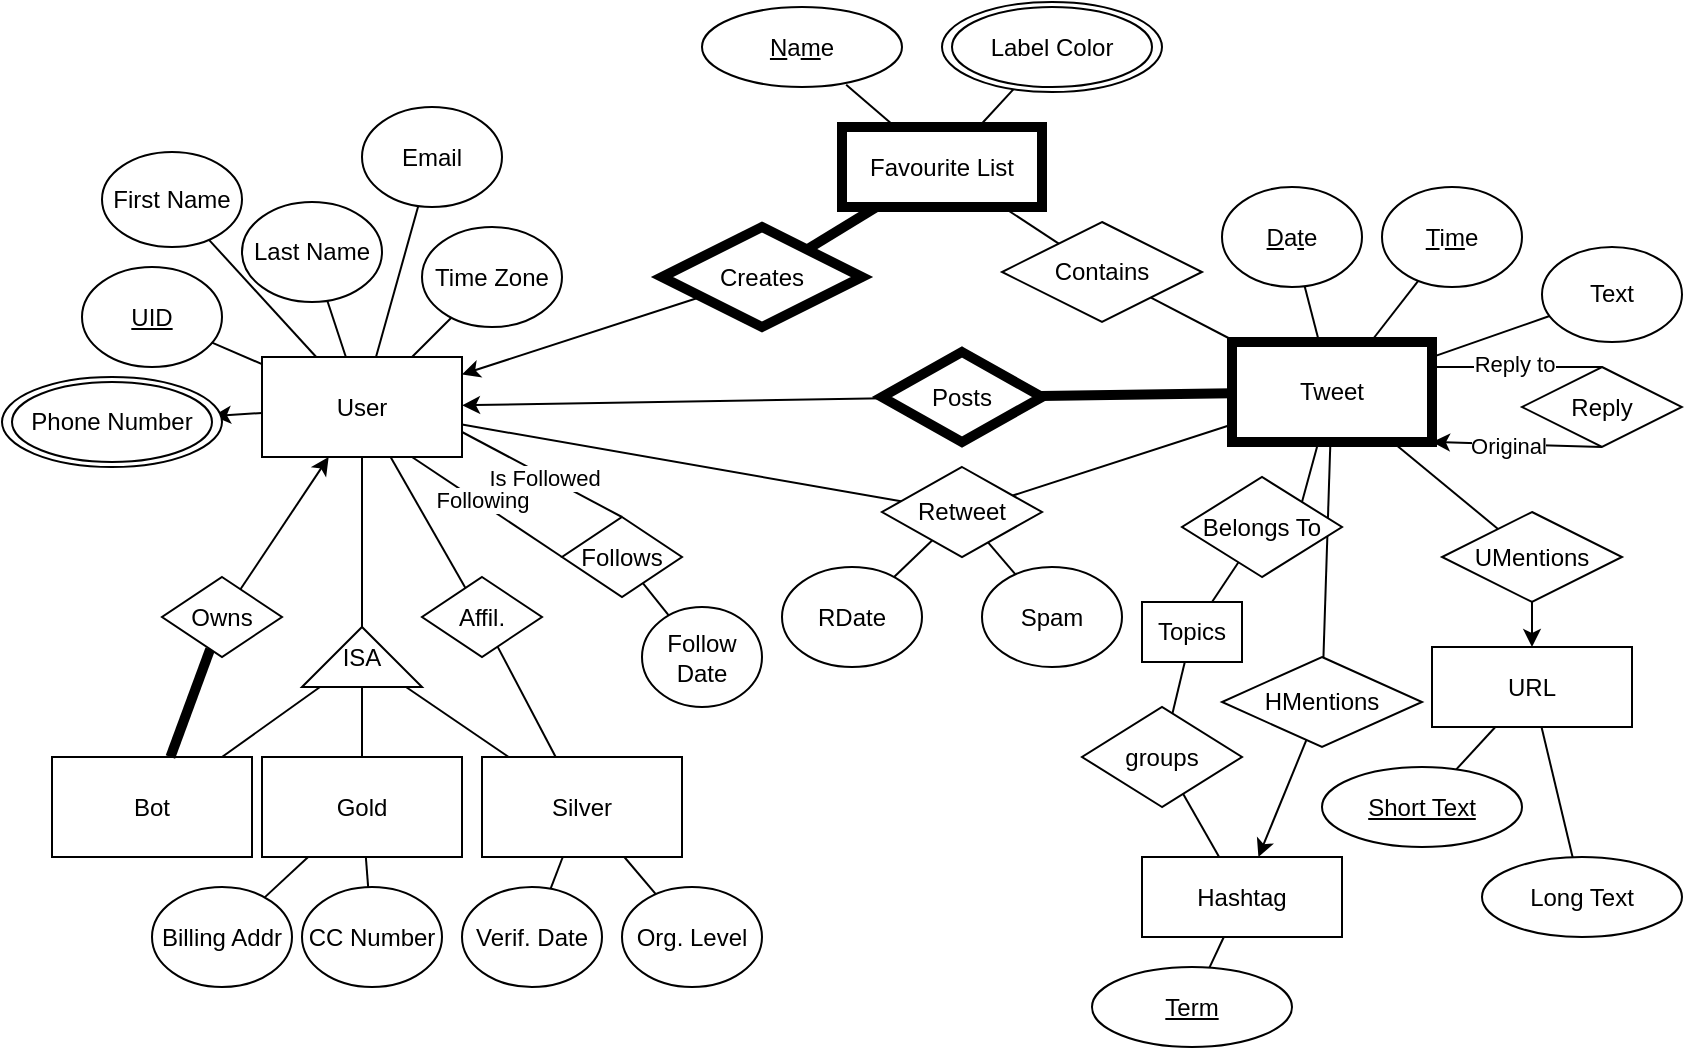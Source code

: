 <mxfile version="24.7.16">
  <diagram id="R2lEEEUBdFMjLlhIrx00" name="Page-1">
    <mxGraphModel dx="1626" dy="783" grid="1" gridSize="10" guides="1" tooltips="1" connect="1" arrows="1" fold="1" page="1" pageScale="1" pageWidth="850" pageHeight="1100" math="0" shadow="0" extFonts="Permanent Marker^https://fonts.googleapis.com/css?family=Permanent+Marker">
      <root>
        <mxCell id="0" />
        <mxCell id="1" parent="0" />
        <mxCell id="joZG91Vm1yaF5P318NQd-1" value="" style="endArrow=none;html=1;rounded=0;startArrow=none;startFill=0;endFill=0;" edge="1" parent="1" source="joZG91Vm1yaF5P318NQd-98" target="joZG91Vm1yaF5P318NQd-58">
          <mxGeometry width="50" height="50" relative="1" as="geometry">
            <mxPoint x="340" y="502.5" as="sourcePoint" />
            <mxPoint x="390" y="452.5" as="targetPoint" />
          </mxGeometry>
        </mxCell>
        <mxCell id="joZG91Vm1yaF5P318NQd-2" style="rounded=0;orthogonalLoop=1;jettySize=auto;html=1;endArrow=none;endFill=0;" edge="1" parent="1" source="joZG91Vm1yaF5P318NQd-10" target="joZG91Vm1yaF5P318NQd-24">
          <mxGeometry relative="1" as="geometry" />
        </mxCell>
        <mxCell id="joZG91Vm1yaF5P318NQd-3" style="edgeStyle=none;rounded=0;orthogonalLoop=1;jettySize=auto;html=1;endArrow=none;endFill=0;startArrow=classic;startFill=1;" edge="1" parent="1" source="joZG91Vm1yaF5P318NQd-10" target="joZG91Vm1yaF5P318NQd-38">
          <mxGeometry relative="1" as="geometry" />
        </mxCell>
        <mxCell id="joZG91Vm1yaF5P318NQd-4" style="edgeStyle=none;rounded=0;orthogonalLoop=1;jettySize=auto;html=1;endArrow=none;endFill=0;" edge="1" parent="1" source="joZG91Vm1yaF5P318NQd-10" target="joZG91Vm1yaF5P318NQd-40">
          <mxGeometry relative="1" as="geometry">
            <mxPoint x="275" y="442.5" as="targetPoint" />
          </mxGeometry>
        </mxCell>
        <mxCell id="joZG91Vm1yaF5P318NQd-5" style="edgeStyle=none;rounded=0;orthogonalLoop=1;jettySize=auto;html=1;exitX=0.75;exitY=1;exitDx=0;exitDy=0;entryX=0;entryY=0.5;entryDx=0;entryDy=0;endArrow=none;endFill=0;" edge="1" parent="1" source="joZG91Vm1yaF5P318NQd-10" target="joZG91Vm1yaF5P318NQd-51">
          <mxGeometry relative="1" as="geometry" />
        </mxCell>
        <mxCell id="joZG91Vm1yaF5P318NQd-6" value="Following" style="edgeLabel;html=1;align=center;verticalAlign=middle;resizable=0;points=[];" connectable="0" vertex="1" parent="joZG91Vm1yaF5P318NQd-5">
          <mxGeometry x="-0.104" y="1" relative="1" as="geometry">
            <mxPoint as="offset" />
          </mxGeometry>
        </mxCell>
        <mxCell id="joZG91Vm1yaF5P318NQd-7" style="edgeStyle=none;rounded=0;orthogonalLoop=1;jettySize=auto;html=1;exitX=1;exitY=0.75;exitDx=0;exitDy=0;entryX=0.5;entryY=0;entryDx=0;entryDy=0;endArrow=none;endFill=0;" edge="1" parent="1" source="joZG91Vm1yaF5P318NQd-10" target="joZG91Vm1yaF5P318NQd-51">
          <mxGeometry relative="1" as="geometry" />
        </mxCell>
        <mxCell id="joZG91Vm1yaF5P318NQd-8" value="Is Followed" style="edgeLabel;html=1;align=center;verticalAlign=middle;resizable=0;points=[];" connectable="0" vertex="1" parent="joZG91Vm1yaF5P318NQd-7">
          <mxGeometry x="0.042" y="-1" relative="1" as="geometry">
            <mxPoint as="offset" />
          </mxGeometry>
        </mxCell>
        <mxCell id="joZG91Vm1yaF5P318NQd-9" style="edgeStyle=none;rounded=0;orthogonalLoop=1;jettySize=auto;html=1;" edge="1" parent="1" source="joZG91Vm1yaF5P318NQd-10" target="joZG91Vm1yaF5P318NQd-82">
          <mxGeometry relative="1" as="geometry" />
        </mxCell>
        <mxCell id="joZG91Vm1yaF5P318NQd-10" value="User" style="rounded=0;whiteSpace=wrap;html=1;" vertex="1" parent="1">
          <mxGeometry x="130" y="267.5" width="100" height="50" as="geometry" />
        </mxCell>
        <mxCell id="joZG91Vm1yaF5P318NQd-11" style="edgeStyle=none;rounded=0;orthogonalLoop=1;jettySize=auto;html=1;endArrow=none;endFill=0;" edge="1" parent="1" source="joZG91Vm1yaF5P318NQd-12" target="joZG91Vm1yaF5P318NQd-10">
          <mxGeometry relative="1" as="geometry" />
        </mxCell>
        <mxCell id="joZG91Vm1yaF5P318NQd-12" value="First Name" style="ellipse;whiteSpace=wrap;html=1;" vertex="1" parent="1">
          <mxGeometry x="50" y="165" width="70" height="47.5" as="geometry" />
        </mxCell>
        <mxCell id="joZG91Vm1yaF5P318NQd-13" style="rounded=0;orthogonalLoop=1;jettySize=auto;html=1;endArrow=none;endFill=0;" edge="1" parent="1" source="joZG91Vm1yaF5P318NQd-14" target="joZG91Vm1yaF5P318NQd-10">
          <mxGeometry relative="1" as="geometry" />
        </mxCell>
        <mxCell id="joZG91Vm1yaF5P318NQd-14" value="&lt;u&gt;UID&lt;/u&gt;" style="ellipse;whiteSpace=wrap;html=1;" vertex="1" parent="1">
          <mxGeometry x="40" y="222.5" width="70" height="50" as="geometry" />
        </mxCell>
        <mxCell id="joZG91Vm1yaF5P318NQd-15" style="edgeStyle=none;rounded=0;orthogonalLoop=1;jettySize=auto;html=1;endArrow=none;endFill=0;" edge="1" parent="1" source="joZG91Vm1yaF5P318NQd-16" target="joZG91Vm1yaF5P318NQd-10">
          <mxGeometry relative="1" as="geometry" />
        </mxCell>
        <mxCell id="joZG91Vm1yaF5P318NQd-16" value="Time Zone" style="ellipse;whiteSpace=wrap;html=1;" vertex="1" parent="1">
          <mxGeometry x="210" y="202.5" width="70" height="50" as="geometry" />
        </mxCell>
        <mxCell id="joZG91Vm1yaF5P318NQd-17" style="edgeStyle=none;rounded=0;orthogonalLoop=1;jettySize=auto;html=1;endArrow=none;endFill=0;" edge="1" parent="1" source="joZG91Vm1yaF5P318NQd-18" target="joZG91Vm1yaF5P318NQd-10">
          <mxGeometry relative="1" as="geometry">
            <mxPoint x="180" y="272.5" as="targetPoint" />
          </mxGeometry>
        </mxCell>
        <mxCell id="joZG91Vm1yaF5P318NQd-18" value="Last Name" style="ellipse;whiteSpace=wrap;html=1;" vertex="1" parent="1">
          <mxGeometry x="120" y="190" width="70" height="50" as="geometry" />
        </mxCell>
        <mxCell id="joZG91Vm1yaF5P318NQd-19" style="edgeStyle=none;rounded=0;orthogonalLoop=1;jettySize=auto;html=1;endArrow=none;endFill=0;" edge="1" parent="1" source="joZG91Vm1yaF5P318NQd-20" target="joZG91Vm1yaF5P318NQd-10">
          <mxGeometry relative="1" as="geometry">
            <mxPoint x="180" y="272.5" as="targetPoint" />
          </mxGeometry>
        </mxCell>
        <mxCell id="joZG91Vm1yaF5P318NQd-20" value="Email" style="ellipse;whiteSpace=wrap;html=1;" vertex="1" parent="1">
          <mxGeometry x="180" y="142.5" width="70" height="50" as="geometry" />
        </mxCell>
        <mxCell id="joZG91Vm1yaF5P318NQd-21" style="edgeStyle=none;rounded=0;orthogonalLoop=1;jettySize=auto;html=1;endArrow=none;endFill=0;" edge="1" parent="1" source="joZG91Vm1yaF5P318NQd-24" target="joZG91Vm1yaF5P318NQd-27">
          <mxGeometry relative="1" as="geometry" />
        </mxCell>
        <mxCell id="joZG91Vm1yaF5P318NQd-22" style="edgeStyle=none;rounded=0;orthogonalLoop=1;jettySize=auto;html=1;endArrow=none;endFill=0;" edge="1" parent="1" source="joZG91Vm1yaF5P318NQd-24" target="joZG91Vm1yaF5P318NQd-30">
          <mxGeometry relative="1" as="geometry" />
        </mxCell>
        <mxCell id="joZG91Vm1yaF5P318NQd-23" style="edgeStyle=none;rounded=0;orthogonalLoop=1;jettySize=auto;html=1;endArrow=none;endFill=0;" edge="1" parent="1" source="joZG91Vm1yaF5P318NQd-24" target="joZG91Vm1yaF5P318NQd-35">
          <mxGeometry relative="1" as="geometry" />
        </mxCell>
        <mxCell id="joZG91Vm1yaF5P318NQd-24" value="ISA" style="triangle;whiteSpace=wrap;html=1;direction=north;" vertex="1" parent="1">
          <mxGeometry x="150" y="402.5" width="60" height="30" as="geometry" />
        </mxCell>
        <mxCell id="joZG91Vm1yaF5P318NQd-25" style="edgeStyle=none;rounded=0;orthogonalLoop=1;jettySize=auto;html=1;endArrow=none;endFill=0;" edge="1" parent="1" source="joZG91Vm1yaF5P318NQd-27" target="joZG91Vm1yaF5P318NQd-33">
          <mxGeometry relative="1" as="geometry" />
        </mxCell>
        <mxCell id="joZG91Vm1yaF5P318NQd-26" style="edgeStyle=none;rounded=0;orthogonalLoop=1;jettySize=auto;html=1;endArrow=none;endFill=0;" edge="1" parent="1" source="joZG91Vm1yaF5P318NQd-27" target="joZG91Vm1yaF5P318NQd-34">
          <mxGeometry relative="1" as="geometry" />
        </mxCell>
        <mxCell id="joZG91Vm1yaF5P318NQd-27" value="Silver" style="rounded=0;whiteSpace=wrap;html=1;" vertex="1" parent="1">
          <mxGeometry x="240" y="467.5" width="100" height="50" as="geometry" />
        </mxCell>
        <mxCell id="joZG91Vm1yaF5P318NQd-28" style="edgeStyle=none;rounded=0;orthogonalLoop=1;jettySize=auto;html=1;endArrow=none;endFill=0;" edge="1" parent="1" source="joZG91Vm1yaF5P318NQd-30" target="joZG91Vm1yaF5P318NQd-32">
          <mxGeometry relative="1" as="geometry" />
        </mxCell>
        <mxCell id="joZG91Vm1yaF5P318NQd-29" style="edgeStyle=none;rounded=0;orthogonalLoop=1;jettySize=auto;html=1;endArrow=none;endFill=0;" edge="1" parent="1" source="joZG91Vm1yaF5P318NQd-30" target="joZG91Vm1yaF5P318NQd-31">
          <mxGeometry relative="1" as="geometry" />
        </mxCell>
        <mxCell id="joZG91Vm1yaF5P318NQd-30" value="Gold" style="rounded=0;whiteSpace=wrap;html=1;" vertex="1" parent="1">
          <mxGeometry x="130" y="467.5" width="100" height="50" as="geometry" />
        </mxCell>
        <mxCell id="joZG91Vm1yaF5P318NQd-31" value="CC Number" style="ellipse;whiteSpace=wrap;html=1;" vertex="1" parent="1">
          <mxGeometry x="150" y="532.5" width="70" height="50" as="geometry" />
        </mxCell>
        <mxCell id="joZG91Vm1yaF5P318NQd-32" value="Billing Addr" style="ellipse;whiteSpace=wrap;html=1;" vertex="1" parent="1">
          <mxGeometry x="75" y="532.5" width="70" height="50" as="geometry" />
        </mxCell>
        <mxCell id="joZG91Vm1yaF5P318NQd-33" value="Verif. Date" style="ellipse;whiteSpace=wrap;html=1;" vertex="1" parent="1">
          <mxGeometry x="230" y="532.5" width="70" height="50" as="geometry" />
        </mxCell>
        <mxCell id="joZG91Vm1yaF5P318NQd-34" value="Org. Level" style="ellipse;whiteSpace=wrap;html=1;" vertex="1" parent="1">
          <mxGeometry x="310" y="532.5" width="70" height="50" as="geometry" />
        </mxCell>
        <mxCell id="joZG91Vm1yaF5P318NQd-35" value="Bot" style="rounded=0;whiteSpace=wrap;html=1;" vertex="1" parent="1">
          <mxGeometry x="25" y="467.5" width="100" height="50" as="geometry" />
        </mxCell>
        <mxCell id="joZG91Vm1yaF5P318NQd-36" value="Tweet" style="rounded=0;whiteSpace=wrap;html=1;strokeWidth=5;" vertex="1" parent="1">
          <mxGeometry x="615" y="260" width="100" height="50" as="geometry" />
        </mxCell>
        <mxCell id="joZG91Vm1yaF5P318NQd-37" style="edgeStyle=none;rounded=0;orthogonalLoop=1;jettySize=auto;html=1;endArrow=none;endFill=0;strokeWidth=5;" edge="1" parent="1" source="joZG91Vm1yaF5P318NQd-38" target="joZG91Vm1yaF5P318NQd-35">
          <mxGeometry relative="1" as="geometry" />
        </mxCell>
        <mxCell id="joZG91Vm1yaF5P318NQd-38" value="Owns" style="rhombus;whiteSpace=wrap;html=1;" vertex="1" parent="1">
          <mxGeometry x="80" y="377.5" width="60" height="40" as="geometry" />
        </mxCell>
        <mxCell id="joZG91Vm1yaF5P318NQd-39" style="edgeStyle=none;rounded=0;orthogonalLoop=1;jettySize=auto;html=1;endArrow=none;endFill=0;" edge="1" parent="1" source="joZG91Vm1yaF5P318NQd-40" target="joZG91Vm1yaF5P318NQd-27">
          <mxGeometry relative="1" as="geometry" />
        </mxCell>
        <mxCell id="joZG91Vm1yaF5P318NQd-40" value="Affil." style="rhombus;whiteSpace=wrap;html=1;" vertex="1" parent="1">
          <mxGeometry x="210" y="377.5" width="60" height="40" as="geometry" />
        </mxCell>
        <mxCell id="joZG91Vm1yaF5P318NQd-41" style="edgeStyle=none;rounded=0;orthogonalLoop=1;jettySize=auto;html=1;endArrow=none;endFill=0;" edge="1" parent="1" source="joZG91Vm1yaF5P318NQd-42" target="joZG91Vm1yaF5P318NQd-36">
          <mxGeometry relative="1" as="geometry" />
        </mxCell>
        <mxCell id="joZG91Vm1yaF5P318NQd-42" value="&lt;u&gt;D&lt;/u&gt;a&lt;u&gt;t&lt;/u&gt;e" style="ellipse;whiteSpace=wrap;html=1;" vertex="1" parent="1">
          <mxGeometry x="610" y="182.5" width="70" height="50" as="geometry" />
        </mxCell>
        <mxCell id="joZG91Vm1yaF5P318NQd-43" style="edgeStyle=none;rounded=0;orthogonalLoop=1;jettySize=auto;html=1;endArrow=none;endFill=0;" edge="1" parent="1" source="joZG91Vm1yaF5P318NQd-44" target="joZG91Vm1yaF5P318NQd-36">
          <mxGeometry relative="1" as="geometry" />
        </mxCell>
        <mxCell id="joZG91Vm1yaF5P318NQd-44" value="&lt;u&gt;T&lt;/u&gt;i&lt;u&gt;m&lt;/u&gt;e" style="ellipse;whiteSpace=wrap;html=1;" vertex="1" parent="1">
          <mxGeometry x="690" y="182.5" width="70" height="50" as="geometry" />
        </mxCell>
        <mxCell id="joZG91Vm1yaF5P318NQd-45" style="rounded=0;orthogonalLoop=1;jettySize=auto;html=1;endArrow=none;endFill=0;strokeWidth=5;" edge="1" parent="1" source="joZG91Vm1yaF5P318NQd-47" target="joZG91Vm1yaF5P318NQd-36">
          <mxGeometry relative="1" as="geometry" />
        </mxCell>
        <mxCell id="joZG91Vm1yaF5P318NQd-46" style="edgeStyle=none;rounded=0;orthogonalLoop=1;jettySize=auto;html=1;" edge="1" parent="1" source="joZG91Vm1yaF5P318NQd-47" target="joZG91Vm1yaF5P318NQd-10">
          <mxGeometry relative="1" as="geometry" />
        </mxCell>
        <mxCell id="joZG91Vm1yaF5P318NQd-47" value="Posts" style="rhombus;whiteSpace=wrap;html=1;strokeWidth=5;" vertex="1" parent="1">
          <mxGeometry x="440" y="265" width="80" height="45" as="geometry" />
        </mxCell>
        <mxCell id="joZG91Vm1yaF5P318NQd-48" style="edgeStyle=none;rounded=0;orthogonalLoop=1;jettySize=auto;html=1;endArrow=none;endFill=0;" edge="1" parent="1" source="joZG91Vm1yaF5P318NQd-49" target="joZG91Vm1yaF5P318NQd-36">
          <mxGeometry relative="1" as="geometry" />
        </mxCell>
        <mxCell id="joZG91Vm1yaF5P318NQd-49" value="Text" style="ellipse;whiteSpace=wrap;html=1;" vertex="1" parent="1">
          <mxGeometry x="770" y="212.5" width="70" height="47.5" as="geometry" />
        </mxCell>
        <mxCell id="joZG91Vm1yaF5P318NQd-50" style="rounded=0;orthogonalLoop=1;jettySize=auto;html=1;startArrow=none;startFill=0;endArrow=none;endFill=0;" edge="1" parent="1" source="joZG91Vm1yaF5P318NQd-51" target="joZG91Vm1yaF5P318NQd-52">
          <mxGeometry relative="1" as="geometry" />
        </mxCell>
        <mxCell id="joZG91Vm1yaF5P318NQd-51" value="Follows" style="rhombus;whiteSpace=wrap;html=1;" vertex="1" parent="1">
          <mxGeometry x="280" y="347.5" width="60" height="40" as="geometry" />
        </mxCell>
        <mxCell id="joZG91Vm1yaF5P318NQd-52" value="Follow Date" style="ellipse;whiteSpace=wrap;html=1;" vertex="1" parent="1">
          <mxGeometry x="320" y="392.5" width="60" height="50" as="geometry" />
        </mxCell>
        <mxCell id="joZG91Vm1yaF5P318NQd-53" value="Reply" style="shape=rhombus;perimeter=rhombusPerimeter;whiteSpace=wrap;html=1;align=center;" vertex="1" parent="1">
          <mxGeometry x="760" y="272.5" width="80" height="40" as="geometry" />
        </mxCell>
        <mxCell id="joZG91Vm1yaF5P318NQd-54" value="" style="endArrow=none;html=1;rounded=0;exitX=1;exitY=0.25;exitDx=0;exitDy=0;entryX=0.5;entryY=0;entryDx=0;entryDy=0;" edge="1" parent="1" source="joZG91Vm1yaF5P318NQd-36" target="joZG91Vm1yaF5P318NQd-53">
          <mxGeometry relative="1" as="geometry">
            <mxPoint x="690" y="322.5" as="sourcePoint" />
            <mxPoint x="850" y="322.5" as="targetPoint" />
          </mxGeometry>
        </mxCell>
        <mxCell id="joZG91Vm1yaF5P318NQd-55" value="Reply to" style="edgeLabel;html=1;align=center;verticalAlign=middle;resizable=0;points=[];" connectable="0" vertex="1" parent="joZG91Vm1yaF5P318NQd-54">
          <mxGeometry x="-0.037" y="2" relative="1" as="geometry">
            <mxPoint as="offset" />
          </mxGeometry>
        </mxCell>
        <mxCell id="joZG91Vm1yaF5P318NQd-56" value="" style="endArrow=none;html=1;rounded=0;entryX=0.5;entryY=1;entryDx=0;entryDy=0;exitX=1;exitY=1;exitDx=0;exitDy=0;startArrow=classic;startFill=1;" edge="1" parent="1" source="joZG91Vm1yaF5P318NQd-36" target="joZG91Vm1yaF5P318NQd-53">
          <mxGeometry relative="1" as="geometry">
            <mxPoint x="690" y="322.5" as="sourcePoint" />
            <mxPoint x="850" y="322.5" as="targetPoint" />
          </mxGeometry>
        </mxCell>
        <mxCell id="joZG91Vm1yaF5P318NQd-57" value="Original" style="edgeLabel;html=1;align=center;verticalAlign=middle;resizable=0;points=[];" connectable="0" vertex="1" parent="joZG91Vm1yaF5P318NQd-56">
          <mxGeometry x="-0.105" y="-1" relative="1" as="geometry">
            <mxPoint as="offset" />
          </mxGeometry>
        </mxCell>
        <mxCell id="joZG91Vm1yaF5P318NQd-58" value="Hashtag" style="whiteSpace=wrap;html=1;align=center;" vertex="1" parent="1">
          <mxGeometry x="570" y="517.5" width="100" height="40" as="geometry" />
        </mxCell>
        <mxCell id="joZG91Vm1yaF5P318NQd-59" value="HMentions" style="shape=rhombus;perimeter=rhombusPerimeter;whiteSpace=wrap;html=1;align=center;" vertex="1" parent="1">
          <mxGeometry x="610" y="417.5" width="100" height="45" as="geometry" />
        </mxCell>
        <mxCell id="joZG91Vm1yaF5P318NQd-60" value="" style="endArrow=none;html=1;rounded=0;" edge="1" parent="1" source="joZG91Vm1yaF5P318NQd-59" target="joZG91Vm1yaF5P318NQd-36">
          <mxGeometry relative="1" as="geometry">
            <mxPoint x="460" y="512.5" as="sourcePoint" />
            <mxPoint x="620" y="512.5" as="targetPoint" />
          </mxGeometry>
        </mxCell>
        <mxCell id="joZG91Vm1yaF5P318NQd-61" value="" style="endArrow=none;html=1;rounded=0;startArrow=classic;startFill=1;" edge="1" parent="1" source="joZG91Vm1yaF5P318NQd-58" target="joZG91Vm1yaF5P318NQd-59">
          <mxGeometry relative="1" as="geometry">
            <mxPoint x="600" y="512.5" as="sourcePoint" />
            <mxPoint x="635" y="452.5" as="targetPoint" />
          </mxGeometry>
        </mxCell>
        <mxCell id="joZG91Vm1yaF5P318NQd-62" value="URL" style="whiteSpace=wrap;html=1;align=center;" vertex="1" parent="1">
          <mxGeometry x="715" y="412.5" width="100" height="40" as="geometry" />
        </mxCell>
        <mxCell id="joZG91Vm1yaF5P318NQd-63" value="UMentions" style="shape=rhombus;perimeter=rhombusPerimeter;whiteSpace=wrap;html=1;align=center;strokeWidth=1;" vertex="1" parent="1">
          <mxGeometry x="720" y="345" width="90" height="45" as="geometry" />
        </mxCell>
        <mxCell id="joZG91Vm1yaF5P318NQd-64" value="" style="endArrow=none;html=1;rounded=0;strokeWidth=1;startArrow=none;startFill=0;" edge="1" parent="1" source="joZG91Vm1yaF5P318NQd-36" target="joZG91Vm1yaF5P318NQd-63">
          <mxGeometry relative="1" as="geometry">
            <mxPoint x="760" y="312.5" as="sourcePoint" />
            <mxPoint x="890" y="402.5" as="targetPoint" />
          </mxGeometry>
        </mxCell>
        <mxCell id="joZG91Vm1yaF5P318NQd-65" value="" style="endArrow=classic;html=1;rounded=0;strokeWidth=1;endFill=1;" edge="1" parent="1" source="joZG91Vm1yaF5P318NQd-63" target="joZG91Vm1yaF5P318NQd-62">
          <mxGeometry relative="1" as="geometry">
            <mxPoint x="890" y="382.5" as="sourcePoint" />
            <mxPoint x="1050" y="382.5" as="targetPoint" />
          </mxGeometry>
        </mxCell>
        <mxCell id="joZG91Vm1yaF5P318NQd-66" value="&lt;u&gt;Short Text&lt;/u&gt;" style="ellipse;whiteSpace=wrap;html=1;align=center;" vertex="1" parent="1">
          <mxGeometry x="660" y="472.5" width="100" height="40" as="geometry" />
        </mxCell>
        <mxCell id="joZG91Vm1yaF5P318NQd-67" value="" style="endArrow=none;html=1;rounded=0;" edge="1" parent="1" source="joZG91Vm1yaF5P318NQd-66" target="joZG91Vm1yaF5P318NQd-62">
          <mxGeometry relative="1" as="geometry">
            <mxPoint x="900" y="522.5" as="sourcePoint" />
            <mxPoint x="1060" y="522.5" as="targetPoint" />
          </mxGeometry>
        </mxCell>
        <mxCell id="joZG91Vm1yaF5P318NQd-68" value="" style="endArrow=none;html=1;rounded=0;" edge="1" parent="1" source="joZG91Vm1yaF5P318NQd-87" target="joZG91Vm1yaF5P318NQd-62">
          <mxGeometry relative="1" as="geometry">
            <mxPoint x="1050" y="512.5" as="sourcePoint" />
            <mxPoint x="1060" y="522.5" as="targetPoint" />
          </mxGeometry>
        </mxCell>
        <mxCell id="joZG91Vm1yaF5P318NQd-69" value="Term" style="ellipse;whiteSpace=wrap;html=1;align=center;fontStyle=4;" vertex="1" parent="1">
          <mxGeometry x="545" y="572.5" width="100" height="40" as="geometry" />
        </mxCell>
        <mxCell id="joZG91Vm1yaF5P318NQd-70" value="" style="endArrow=none;html=1;rounded=0;" edge="1" parent="1" source="joZG91Vm1yaF5P318NQd-69" target="joZG91Vm1yaF5P318NQd-58">
          <mxGeometry relative="1" as="geometry">
            <mxPoint x="590" y="692.5" as="sourcePoint" />
            <mxPoint x="750" y="692.5" as="targetPoint" />
          </mxGeometry>
        </mxCell>
        <mxCell id="joZG91Vm1yaF5P318NQd-71" style="rounded=0;orthogonalLoop=1;jettySize=auto;html=1;endArrow=none;endFill=0;" edge="1" parent="1" source="joZG91Vm1yaF5P318NQd-72" target="joZG91Vm1yaF5P318NQd-83">
          <mxGeometry relative="1" as="geometry" />
        </mxCell>
        <mxCell id="joZG91Vm1yaF5P318NQd-72" value="Favourite List" style="whiteSpace=wrap;html=1;align=center;strokeWidth=5;" vertex="1" parent="1">
          <mxGeometry x="420" y="152.5" width="100" height="40" as="geometry" />
        </mxCell>
        <mxCell id="joZG91Vm1yaF5P318NQd-73" value="Creates" style="shape=rhombus;perimeter=rhombusPerimeter;whiteSpace=wrap;html=1;align=center;strokeWidth=5;" vertex="1" parent="1">
          <mxGeometry x="330" y="202.5" width="100" height="50" as="geometry" />
        </mxCell>
        <mxCell id="joZG91Vm1yaF5P318NQd-74" value="" style="endArrow=classic;html=1;rounded=0;strokeWidth=1;endSize=6;startSize=6;jumpSize=1;startArrow=none;startFill=0;endFill=1;" edge="1" parent="1" source="joZG91Vm1yaF5P318NQd-73" target="joZG91Vm1yaF5P318NQd-10">
          <mxGeometry relative="1" as="geometry">
            <mxPoint x="-40" y="472.5" as="sourcePoint" />
            <mxPoint x="120" y="472.5" as="targetPoint" />
          </mxGeometry>
        </mxCell>
        <mxCell id="joZG91Vm1yaF5P318NQd-75" value="" style="endArrow=none;html=1;rounded=0;strokeWidth=5;" edge="1" parent="1" source="joZG91Vm1yaF5P318NQd-72" target="joZG91Vm1yaF5P318NQd-73">
          <mxGeometry relative="1" as="geometry">
            <mxPoint x="200" y="562.5" as="sourcePoint" />
            <mxPoint x="360" y="562.5" as="targetPoint" />
          </mxGeometry>
        </mxCell>
        <mxCell id="joZG91Vm1yaF5P318NQd-76" value="Contains" style="shape=rhombus;perimeter=rhombusPerimeter;whiteSpace=wrap;html=1;align=center;strokeWidth=1;" vertex="1" parent="1">
          <mxGeometry x="500" y="200" width="100" height="50" as="geometry" />
        </mxCell>
        <mxCell id="joZG91Vm1yaF5P318NQd-77" value="" style="endArrow=none;html=1;rounded=0;strokeWidth=1;" edge="1" parent="1" source="joZG91Vm1yaF5P318NQd-72" target="joZG91Vm1yaF5P318NQd-76">
          <mxGeometry relative="1" as="geometry">
            <mxPoint x="390" y="442.5" as="sourcePoint" />
            <mxPoint x="550" y="442.5" as="targetPoint" />
          </mxGeometry>
        </mxCell>
        <mxCell id="joZG91Vm1yaF5P318NQd-78" value="" style="endArrow=none;html=1;rounded=0;" edge="1" parent="1" source="joZG91Vm1yaF5P318NQd-76" target="joZG91Vm1yaF5P318NQd-36">
          <mxGeometry relative="1" as="geometry">
            <mxPoint x="390" y="442.5" as="sourcePoint" />
            <mxPoint x="550" y="442.5" as="targetPoint" />
          </mxGeometry>
        </mxCell>
        <mxCell id="joZG91Vm1yaF5P318NQd-79" value="" style="endArrow=none;html=1;rounded=0;strokeWidth=1;" edge="1" parent="1" source="joZG91Vm1yaF5P318NQd-86" target="joZG91Vm1yaF5P318NQd-72">
          <mxGeometry relative="1" as="geometry">
            <mxPoint x="526.9" y="520.66" as="sourcePoint" />
            <mxPoint x="500" y="392.5" as="targetPoint" />
          </mxGeometry>
        </mxCell>
        <mxCell id="joZG91Vm1yaF5P318NQd-80" value="" style="group" connectable="0" vertex="1" parent="1">
          <mxGeometry y="277.5" width="110" height="45" as="geometry" />
        </mxCell>
        <mxCell id="joZG91Vm1yaF5P318NQd-81" value="Phone Number" style="ellipse;whiteSpace=wrap;html=1;align=center;strokeWidth=1;perimeterSpacing=1;strokeColor=default;" vertex="1" parent="joZG91Vm1yaF5P318NQd-80">
          <mxGeometry width="110" height="45" as="geometry" />
        </mxCell>
        <mxCell id="joZG91Vm1yaF5P318NQd-82" value="Phone Number" style="ellipse;whiteSpace=wrap;html=1;align=center;strokeWidth=1;perimeterSpacing=1;strokeColor=default;" vertex="1" parent="joZG91Vm1yaF5P318NQd-80">
          <mxGeometry x="5" y="2.5" width="100" height="40" as="geometry" />
        </mxCell>
        <mxCell id="joZG91Vm1yaF5P318NQd-83" value="&lt;u&gt;N&lt;/u&gt;a&lt;u&gt;m&lt;/u&gt;e" style="ellipse;whiteSpace=wrap;html=1;align=center;strokeWidth=1;perimeterSpacing=1;strokeColor=default;" vertex="1" parent="1">
          <mxGeometry x="350" y="92.5" width="100" height="40" as="geometry" />
        </mxCell>
        <mxCell id="joZG91Vm1yaF5P318NQd-84" value="" style="group" connectable="0" vertex="1" parent="1">
          <mxGeometry x="470" y="90" width="110" height="45" as="geometry" />
        </mxCell>
        <mxCell id="joZG91Vm1yaF5P318NQd-85" value="Phone Number" style="ellipse;whiteSpace=wrap;html=1;align=center;strokeWidth=1;perimeterSpacing=1;strokeColor=default;" vertex="1" parent="joZG91Vm1yaF5P318NQd-84">
          <mxGeometry width="110" height="45" as="geometry" />
        </mxCell>
        <mxCell id="joZG91Vm1yaF5P318NQd-86" value="Label Color" style="ellipse;whiteSpace=wrap;html=1;align=center;strokeWidth=1;perimeterSpacing=1;strokeColor=default;" vertex="1" parent="joZG91Vm1yaF5P318NQd-84">
          <mxGeometry x="5" y="2.5" width="100" height="40" as="geometry" />
        </mxCell>
        <mxCell id="joZG91Vm1yaF5P318NQd-87" value="Long Text" style="ellipse;whiteSpace=wrap;html=1;align=center;" vertex="1" parent="1">
          <mxGeometry x="740" y="517.5" width="100" height="40" as="geometry" />
        </mxCell>
        <mxCell id="joZG91Vm1yaF5P318NQd-88" style="edgeStyle=none;rounded=0;orthogonalLoop=1;jettySize=auto;html=1;endArrow=none;endFill=0;" edge="1" parent="1" source="joZG91Vm1yaF5P318NQd-90" target="joZG91Vm1yaF5P318NQd-10">
          <mxGeometry relative="1" as="geometry" />
        </mxCell>
        <mxCell id="joZG91Vm1yaF5P318NQd-89" style="rounded=0;orthogonalLoop=1;jettySize=auto;html=1;startArrow=none;startFill=0;endArrow=none;endFill=0;" edge="1" parent="1" source="joZG91Vm1yaF5P318NQd-90" target="joZG91Vm1yaF5P318NQd-94">
          <mxGeometry relative="1" as="geometry" />
        </mxCell>
        <mxCell id="joZG91Vm1yaF5P318NQd-90" value="Retweet" style="rhombus;whiteSpace=wrap;html=1;strokeWidth=1;" vertex="1" parent="1">
          <mxGeometry x="440" y="322.5" width="80" height="45" as="geometry" />
        </mxCell>
        <mxCell id="joZG91Vm1yaF5P318NQd-91" style="edgeStyle=none;rounded=0;orthogonalLoop=1;jettySize=auto;html=1;endArrow=none;endFill=0;" edge="1" parent="1" source="joZG91Vm1yaF5P318NQd-90" target="joZG91Vm1yaF5P318NQd-36">
          <mxGeometry relative="1" as="geometry" />
        </mxCell>
        <mxCell id="joZG91Vm1yaF5P318NQd-92" style="rounded=0;orthogonalLoop=1;jettySize=auto;html=1;endArrow=none;endFill=0;" edge="1" parent="1" source="joZG91Vm1yaF5P318NQd-93" target="joZG91Vm1yaF5P318NQd-90">
          <mxGeometry relative="1" as="geometry" />
        </mxCell>
        <mxCell id="joZG91Vm1yaF5P318NQd-93" value="RDate" style="ellipse;whiteSpace=wrap;html=1;" vertex="1" parent="1">
          <mxGeometry x="390" y="372.5" width="70" height="50" as="geometry" />
        </mxCell>
        <mxCell id="joZG91Vm1yaF5P318NQd-94" value="Spam" style="ellipse;whiteSpace=wrap;html=1;" vertex="1" parent="1">
          <mxGeometry x="490" y="372.5" width="70" height="50" as="geometry" />
        </mxCell>
        <mxCell id="joZG91Vm1yaF5P318NQd-95" style="rounded=0;orthogonalLoop=1;jettySize=auto;html=1;endArrow=none;endFill=0;startArrow=none;startFill=0;" edge="1" parent="1" source="joZG91Vm1yaF5P318NQd-96" target="joZG91Vm1yaF5P318NQd-99">
          <mxGeometry relative="1" as="geometry" />
        </mxCell>
        <mxCell id="joZG91Vm1yaF5P318NQd-96" value="Topics" style="whiteSpace=wrap;html=1;align=center;" vertex="1" parent="1">
          <mxGeometry x="570" y="390" width="50" height="30" as="geometry" />
        </mxCell>
        <mxCell id="joZG91Vm1yaF5P318NQd-97" style="rounded=0;orthogonalLoop=1;jettySize=auto;html=1;endArrow=none;endFill=0;startArrow=none;startFill=0;" edge="1" parent="1" source="joZG91Vm1yaF5P318NQd-98" target="joZG91Vm1yaF5P318NQd-96">
          <mxGeometry relative="1" as="geometry" />
        </mxCell>
        <mxCell id="joZG91Vm1yaF5P318NQd-98" value="groups" style="shape=rhombus;perimeter=rhombusPerimeter;whiteSpace=wrap;html=1;align=center;direction=west;" vertex="1" parent="1">
          <mxGeometry x="540" y="442.5" width="80" height="50" as="geometry" />
        </mxCell>
        <mxCell id="joZG91Vm1yaF5P318NQd-99" value="Belongs To" style="shape=rhombus;perimeter=rhombusPerimeter;whiteSpace=wrap;html=1;align=center;direction=west;" vertex="1" parent="1">
          <mxGeometry x="590" y="327.5" width="80" height="50" as="geometry" />
        </mxCell>
        <mxCell id="joZG91Vm1yaF5P318NQd-100" style="rounded=0;orthogonalLoop=1;jettySize=auto;html=1;exitX=0;exitY=1;exitDx=0;exitDy=0;endArrow=none;endFill=0;" edge="1" parent="1" source="joZG91Vm1yaF5P318NQd-99" target="joZG91Vm1yaF5P318NQd-36">
          <mxGeometry relative="1" as="geometry" />
        </mxCell>
      </root>
    </mxGraphModel>
  </diagram>
</mxfile>
